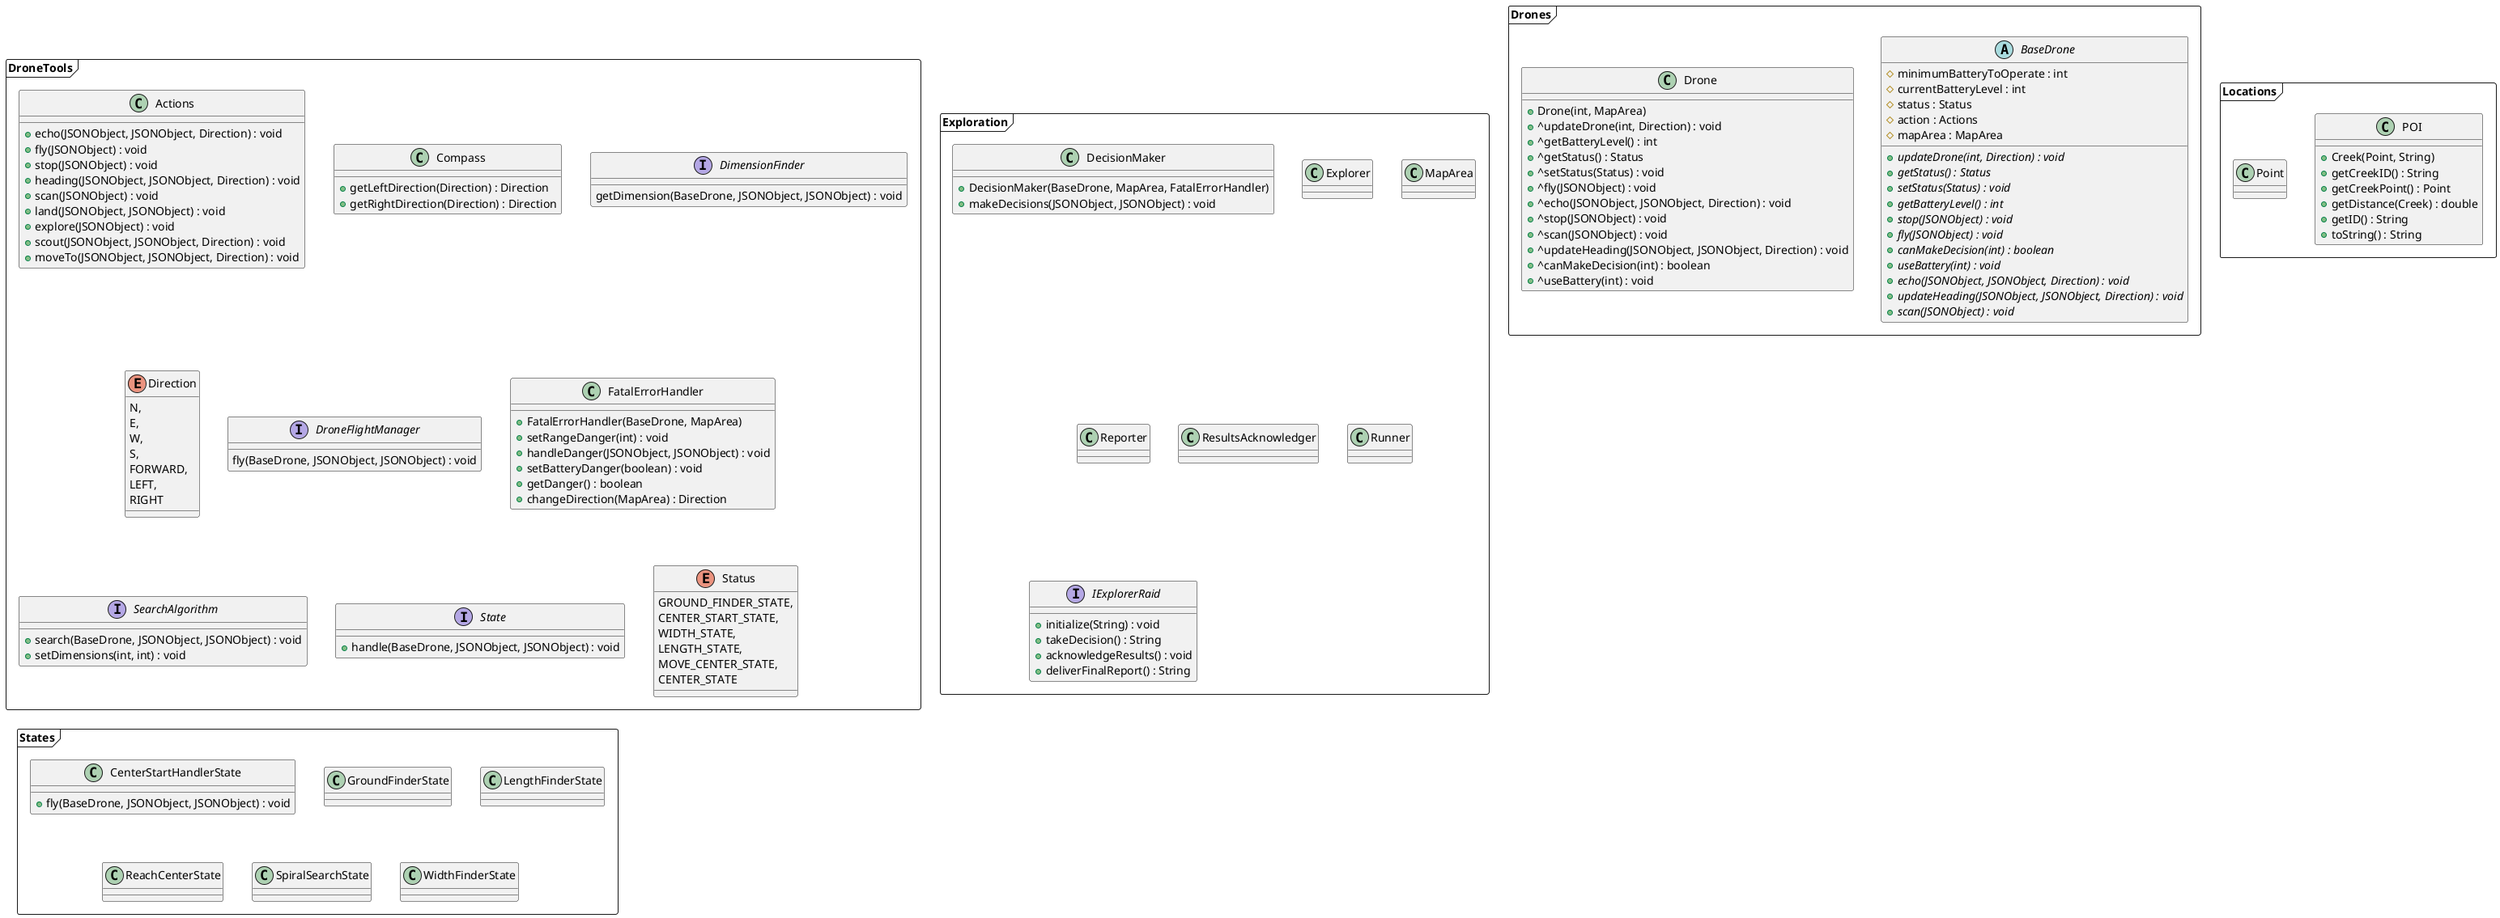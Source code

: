 @startuml "Class Diagram"

package DroneTools <<Frame>> {
    class Actions {
        + echo(JSONObject, JSONObject, Direction) : void
        + fly(JSONObject) : void
        + stop(JSONObject) : void
        + heading(JSONObject, JSONObject, Direction) : void
        + scan(JSONObject) : void
        + land(JSONObject, JSONObject) : void
        + explore(JSONObject) : void
        + scout(JSONObject, JSONObject, Direction) : void
        + moveTo(JSONObject, JSONObject, Direction) : void
    }

    class Compass {
        + getLeftDirection(Direction) : Direction
        + getRightDirection(Direction) : Direction
    }

    interface DimensionFinder {
        getDimension(BaseDrone, JSONObject, JSONObject) : void
    }

    enum Direction {
        N,
        E,
        W,
        S,
        FORWARD,
        LEFT,
        RIGHT
    }
    
    interface DroneFlightManager {
        fly(BaseDrone, JSONObject, JSONObject) : void
    }

    class FatalErrorHandler {
        + FatalErrorHandler(BaseDrone, MapArea)
        + setRangeDanger(int) : void
        + handleDanger(JSONObject, JSONObject) : void
        + setBatteryDanger(boolean) : void
        + getDanger() : boolean
        + changeDirection(MapArea) : Direction
    }

    interface SearchAlgorithm {
        + search(BaseDrone, JSONObject, JSONObject) : void
        + setDimensions(int, int) : void
    }

    interface State {
        + handle(BaseDrone, JSONObject, JSONObject) : void
    }

    enum Status {
        GROUND_FINDER_STATE,
        CENTER_START_STATE,
        WIDTH_STATE,
        LENGTH_STATE,
        MOVE_CENTER_STATE,
        CENTER_STATE
    }
}

package Drones <<Frame>> {
    abstract class BaseDrone {
        # minimumBatteryToOperate : int
        # currentBatteryLevel : int
        # status : Status
        # action : Actions
        # mapArea : MapArea
        + {abstract} updateDrone(int, Direction) : void
        + {abstract} getStatus() : Status
        + {abstract} setStatus(Status) : void
        + {abstract} getBatteryLevel() : int
        + {abstract} stop(JSONObject) : void
        + {abstract} fly(JSONObject) : void
        + {abstract} canMakeDecision(int) : boolean
        + {abstract} useBattery(int) : void
        + {abstract} echo(JSONObject, JSONObject, Direction) : void
        + {abstract} updateHeading(JSONObject, JSONObject, Direction) : void
        + {abstract} scan(JSONObject) : void
    }

    class Drone {
        + Drone(int, MapArea)
        + ^updateDrone(int, Direction) : void
        + ^getBatteryLevel() : int
        + ^getStatus() : Status
        + ^setStatus(Status) : void
        + ^fly(JSONObject) : void
        + ^echo(JSONObject, JSONObject, Direction) : void
        + ^stop(JSONObject) : void
        + ^scan(JSONObject) : void
        + ^updateHeading(JSONObject, JSONObject, Direction) : void
        + ^canMakeDecision(int) : boolean
        + ^useBattery(int) : void
    }
}

package Exploration <<Frame>> {
    class DecisionMaker {
        + DecisionMaker(BaseDrone, MapArea, FatalErrorHandler)
        + makeDecisions(JSONObject, JSONObject) : void
    }

    class Explorer

    class MapArea

    class Reporter

    class ResultsAcknowledger

    class Runner

    interface IExplorerRaid {
        + initialize(String) : void
        + takeDecision() : String
        + acknowledgeResults() : void
        + deliverFinalReport() : String
    }
}

package Locations <<Frame>> {
    class POI {
        + Creek(Point, String)
        + getCreekID() : String
        + getCreekPoint() : Point
        + getDistance(Creek) : double
        + getID() : String
        + toString() : String
    }
    
    class Point
}

package States <<Frame>> {
    class CenterStartHandlerState {
        + fly(BaseDrone, JSONObject, JSONObject) : void
    }

    class GroundFinderState

    class LengthFinderState

    class ReachCenterState

    class SpiralSearchState

    class WidthFinderState
    
}













@enduml